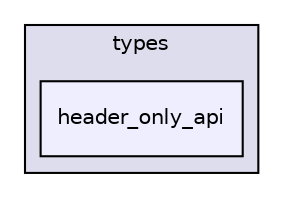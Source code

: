 digraph "nuitrack/types/header_only_api" {
  compound=true
  node [ fontsize="10", fontname="Helvetica"];
  edge [ labelfontsize="10", labelfontname="Helvetica"];
  subgraph clusterdir_bbdae0ff0e787d914458b87880a6cbf4 {
    graph [ bgcolor="#ddddee", pencolor="black", label="types" fontname="Helvetica", fontsize="10", URL="dir_bbdae0ff0e787d914458b87880a6cbf4.html"]
  dir_13055e82831169d88caec537b48972e7 [shape=box, label="header_only_api", style="filled", fillcolor="#eeeeff", pencolor="black", URL="dir_13055e82831169d88caec537b48972e7.html"];
  }
}
